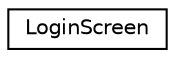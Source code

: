digraph G
{
  edge [fontname="Helvetica",fontsize="10",labelfontname="Helvetica",labelfontsize="10"];
  node [fontname="Helvetica",fontsize="10",shape=record];
  rankdir="LR";
  Node1 [label="LoginScreen",height=0.2,width=0.4,color="black", fillcolor="white", style="filled",URL="$interface_login_screen.html"];
}
